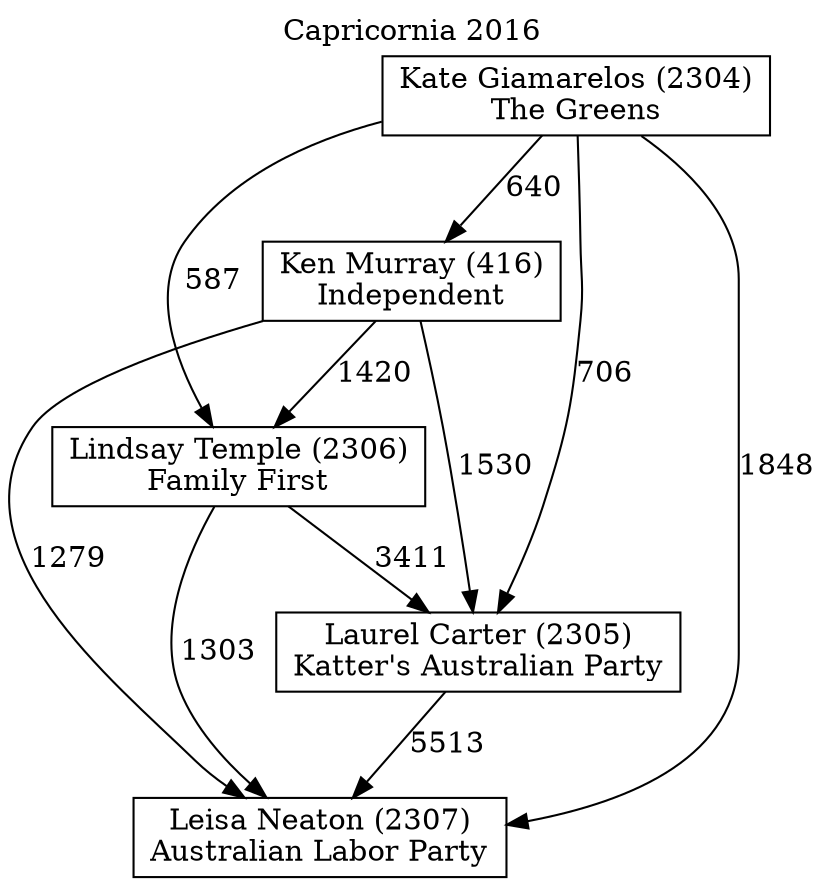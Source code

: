 // House preference flow
digraph "Leisa Neaton (2307)_Capricornia_2016" {
	graph [label="Capricornia 2016" labelloc=t mclimit=10]
	node [shape=box]
	"Lindsay Temple (2306)" [label="Lindsay Temple (2306)
Family First"]
	"Ken Murray (416)" [label="Ken Murray (416)
Independent"]
	"Laurel Carter (2305)" [label="Laurel Carter (2305)
Katter's Australian Party"]
	"Kate Giamarelos (2304)" [label="Kate Giamarelos (2304)
The Greens"]
	"Leisa Neaton (2307)" [label="Leisa Neaton (2307)
Australian Labor Party"]
	"Kate Giamarelos (2304)" -> "Ken Murray (416)" [label=640]
	"Ken Murray (416)" -> "Laurel Carter (2305)" [label=1530]
	"Lindsay Temple (2306)" -> "Laurel Carter (2305)" [label=3411]
	"Laurel Carter (2305)" -> "Leisa Neaton (2307)" [label=5513]
	"Kate Giamarelos (2304)" -> "Laurel Carter (2305)" [label=706]
	"Kate Giamarelos (2304)" -> "Leisa Neaton (2307)" [label=1848]
	"Ken Murray (416)" -> "Leisa Neaton (2307)" [label=1279]
	"Kate Giamarelos (2304)" -> "Lindsay Temple (2306)" [label=587]
	"Ken Murray (416)" -> "Lindsay Temple (2306)" [label=1420]
	"Lindsay Temple (2306)" -> "Leisa Neaton (2307)" [label=1303]
}
